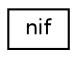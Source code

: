 digraph G
{
  edge [fontname="Helvetica",fontsize="10",labelfontname="Helvetica",labelfontsize="10"];
  node [fontname="Helvetica",fontsize="10",shape=record];
  rankdir="LR";
  Node1 [label="nif",height=0.2,width=0.4,color="black", fillcolor="white", style="filled",URL="$classnif.html",tooltip="Numero de Identificao Fiscal with 9 fields."];
}
